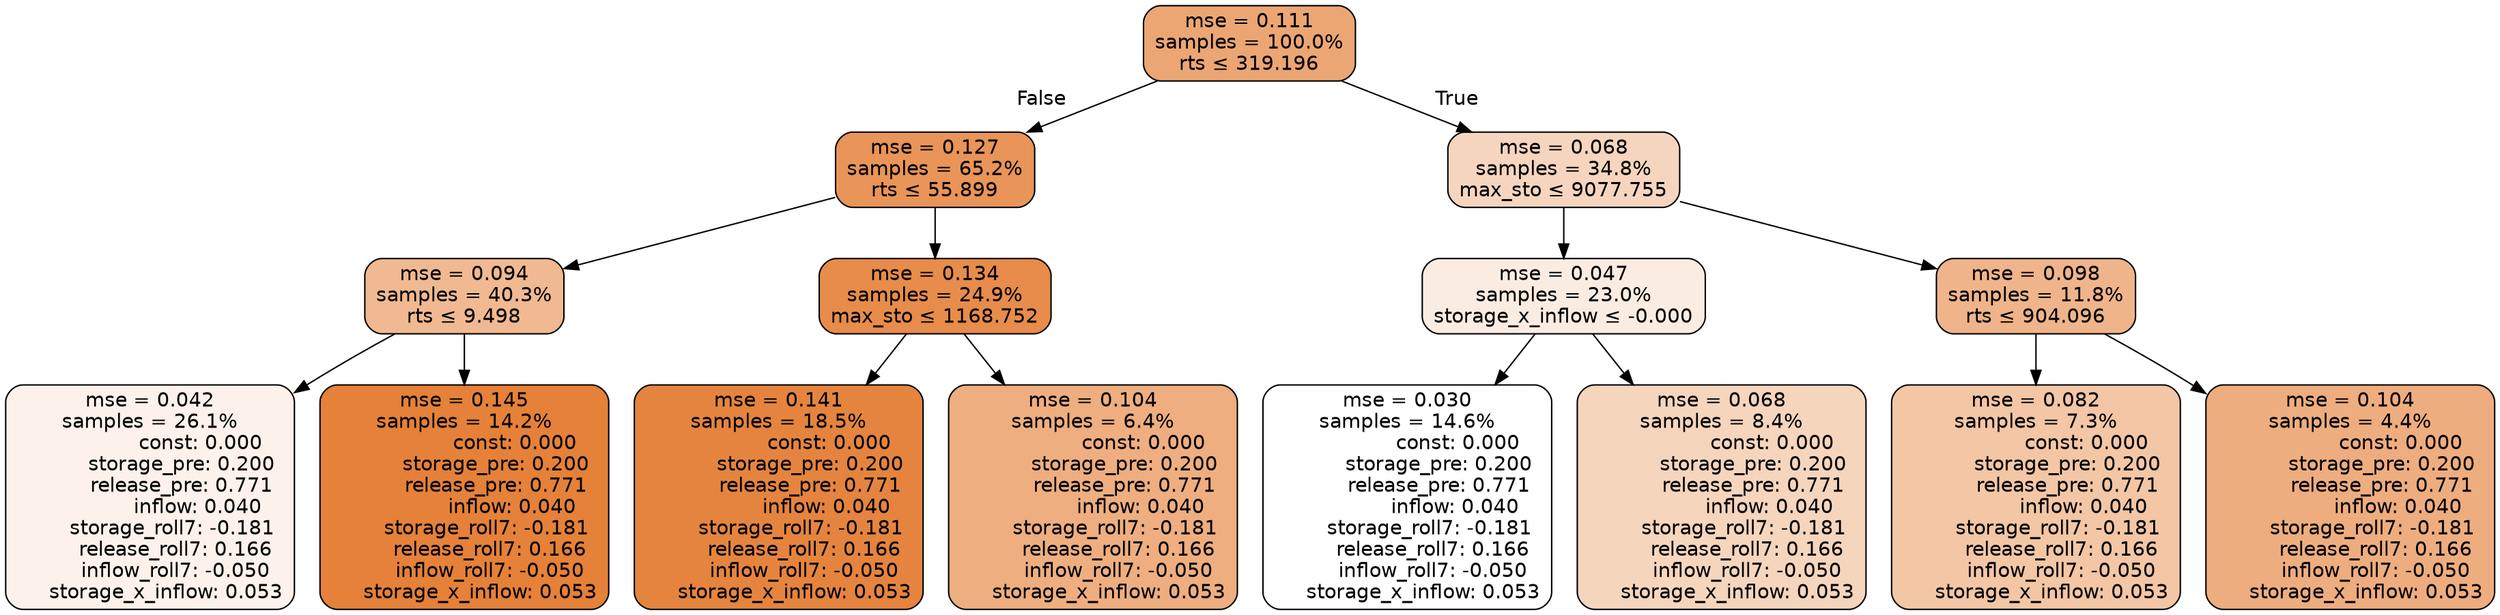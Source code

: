 digraph tree {
node [shape=rectangle, style="filled, rounded", color="black", fontname=helvetica] ;
edge [fontname=helvetica] ;
	"0" [label="mse = 0.111
samples = 100.0%
rts &le; 319.196", fillcolor="#eca674"]
	"1" [label="mse = 0.127
samples = 65.2%
rts &le; 55.899", fillcolor="#e99458"]
	"2" [label="mse = 0.094
samples = 40.3%
rts &le; 9.498", fillcolor="#f0b991"]
	"3" [label="mse = 0.042
samples = 26.1%
                const: 0.000
          storage_pre: 0.200
          release_pre: 0.771
               inflow: 0.040
       storage_roll7: -0.181
        release_roll7: 0.166
        inflow_roll7: -0.050
     storage_x_inflow: 0.053", fillcolor="#fcf2eb"]
	"4" [label="mse = 0.145
samples = 14.2%
                const: 0.000
          storage_pre: 0.200
          release_pre: 0.771
               inflow: 0.040
       storage_roll7: -0.181
        release_roll7: 0.166
        inflow_roll7: -0.050
     storage_x_inflow: 0.053", fillcolor="#e58139"]
	"5" [label="mse = 0.134
samples = 24.9%
max_sto &le; 1168.752", fillcolor="#e78c4b"]
	"6" [label="mse = 0.141
samples = 18.5%
                const: 0.000
          storage_pre: 0.200
          release_pre: 0.771
               inflow: 0.040
       storage_roll7: -0.181
        release_roll7: 0.166
        inflow_roll7: -0.050
     storage_x_inflow: 0.053", fillcolor="#e5843f"]
	"7" [label="mse = 0.104
samples = 6.4%
                const: 0.000
          storage_pre: 0.200
          release_pre: 0.771
               inflow: 0.040
       storage_roll7: -0.181
        release_roll7: 0.166
        inflow_roll7: -0.050
     storage_x_inflow: 0.053", fillcolor="#eeae80"]
	"8" [label="mse = 0.068
samples = 34.8%
max_sto &le; 9077.755", fillcolor="#f6d5be"]
	"9" [label="mse = 0.047
samples = 23.0%
storage_x_inflow &le; -0.000", fillcolor="#fbece2"]
	"10" [label="mse = 0.030
samples = 14.6%
                const: 0.000
          storage_pre: 0.200
          release_pre: 0.771
               inflow: 0.040
       storage_roll7: -0.181
        release_roll7: 0.166
        inflow_roll7: -0.050
     storage_x_inflow: 0.053", fillcolor="#ffffff"]
	"11" [label="mse = 0.068
samples = 8.4%
                const: 0.000
          storage_pre: 0.200
          release_pre: 0.771
               inflow: 0.040
       storage_roll7: -0.181
        release_roll7: 0.166
        inflow_roll7: -0.050
     storage_x_inflow: 0.053", fillcolor="#f6d5bd"]
	"12" [label="mse = 0.098
samples = 11.8%
rts &le; 904.096", fillcolor="#efb48a"]
	"13" [label="mse = 0.082
samples = 7.3%
                const: 0.000
          storage_pre: 0.200
          release_pre: 0.771
               inflow: 0.040
       storage_roll7: -0.181
        release_roll7: 0.166
        inflow_roll7: -0.050
     storage_x_inflow: 0.053", fillcolor="#f3c6a5"]
	"14" [label="mse = 0.104
samples = 4.4%
                const: 0.000
          storage_pre: 0.200
          release_pre: 0.771
               inflow: 0.040
       storage_roll7: -0.181
        release_roll7: 0.166
        inflow_roll7: -0.050
     storage_x_inflow: 0.053", fillcolor="#eead7f"]

	"0" -> "1" [labeldistance=2.5, labelangle=45, headlabel="False"]
	"1" -> "2"
	"2" -> "3"
	"2" -> "4"
	"1" -> "5"
	"5" -> "6"
	"5" -> "7"
	"0" -> "8" [labeldistance=2.5, labelangle=-45, headlabel="True"]
	"8" -> "9"
	"9" -> "10"
	"9" -> "11"
	"8" -> "12"
	"12" -> "13"
	"12" -> "14"
}